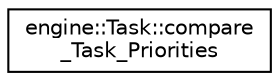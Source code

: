 digraph "Graphical Class Hierarchy"
{
 // LATEX_PDF_SIZE
  edge [fontname="Helvetica",fontsize="10",labelfontname="Helvetica",labelfontsize="10"];
  node [fontname="Helvetica",fontsize="10",shape=record];
  rankdir="LR";
  Node0 [label="engine::Task::compare\l_Task_Priorities",height=0.2,width=0.4,color="black", fillcolor="white", style="filled",URL="$structengine_1_1_task_1_1compare___task___priorities.html",tooltip=" "];
}
